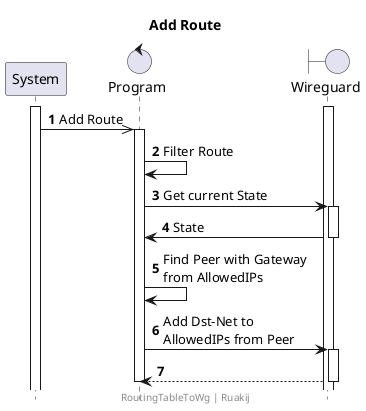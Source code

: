 @startuml
autonumber
hide footbox

footer "RoutingTableToWg | Ruakij"

title "Add Route"

participant System
control Program
boundary Wireguard

System ++
Wireguard ++
System ->> Program ++ : Add Route
Program -> Program : Filter Route

Program -> Wireguard ++ : Get current State
Wireguard -> Program -- : State

Program -> Program : Find Peer with Gateway\nfrom AllowedIPs

Program -> Wireguard ++ : Add Dst-Net to\nAllowedIPs from Peer
Wireguard --> Program --

Program --

@enduml

